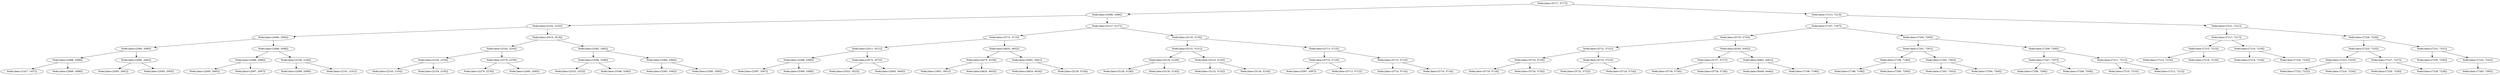 digraph G{
1161400910 [label="Node{data=[5717, 5717]}"]
1161400910 -> 583141353
583141353 [label="Node{data=[3386, 3386]}"]
583141353 -> 1693789869
1693789869 [label="Node{data=[2102, 2102]}"]
1693789869 -> 1648886085
1648886085 [label="Node{data=[2094, 2094]}"]
1648886085 -> 1802126496
1802126496 [label="Node{data=[2090, 2090]}"]
1802126496 -> 1504045931
1504045931 [label="Node{data=[2088, 2088]}"]
1504045931 -> 350762676
350762676 [label="Node{data=[1437, 1437]}"]
1504045931 -> 914906949
914906949 [label="Node{data=[2089, 2089]}"]
1802126496 -> 259936880
259936880 [label="Node{data=[2092, 2092]}"]
259936880 -> 2037780039
2037780039 [label="Node{data=[2091, 2091]}"]
259936880 -> 746506827
746506827 [label="Node{data=[2093, 2093]}"]
1648886085 -> 1484311286
1484311286 [label="Node{data=[2098, 2098]}"]
1484311286 -> 636026459
636026459 [label="Node{data=[2096, 2096]}"]
636026459 -> 1814415511
1814415511 [label="Node{data=[2095, 2095]}"]
636026459 -> 919825354
919825354 [label="Node{data=[2097, 2097]}"]
1484311286 -> 677525660
677525660 [label="Node{data=[2100, 2100]}"]
677525660 -> 1243222509
1243222509 [label="Node{data=[2099, 2099]}"]
677525660 -> 146348361
146348361 [label="Node{data=[2101, 2101]}"]
1693789869 -> 630828719
630828719 [label="Node{data=[2516, 2516]}"]
630828719 -> 478594136
478594136 [label="Node{data=[2230, 2230]}"]
478594136 -> 101264220
101264220 [label="Node{data=[2104, 2104]}"]
101264220 -> 1186597253
1186597253 [label="Node{data=[2103, 2103]}"]
101264220 -> 775826219
775826219 [label="Node{data=[2105, 2105]}"]
478594136 -> 78683824
78683824 [label="Node{data=[2279, 2279]}"]
78683824 -> 1269569201
1269569201 [label="Node{data=[2276, 2276]}"]
78683824 -> 1565317216
1565317216 [label="Node{data=[2495, 2495]}"]
630828719 -> 41211793
41211793 [label="Node{data=[3382, 3382]}"]
41211793 -> 36805745
36805745 [label="Node{data=[3296, 3296]}"]
36805745 -> 696453912
696453912 [label="Node{data=[2523, 2523]}"]
36805745 -> 314005904
314005904 [label="Node{data=[3346, 3346]}"]
41211793 -> 911989768
911989768 [label="Node{data=[3384, 3384]}"]
911989768 -> 948374694
948374694 [label="Node{data=[3383, 3383]}"]
911989768 -> 158141285
158141285 [label="Node{data=[3385, 3385]}"]
583141353 -> 557758465
557758465 [label="Node{data=[5127, 5127]}"]
557758465 -> 1240304562
1240304562 [label="Node{data=[3715, 3715]}"]
1240304562 -> 1234127893
1234127893 [label="Node{data=[3511, 3511]}"]
1234127893 -> 676876386
676876386 [label="Node{data=[3388, 3388]}"]
676876386 -> 2096237528
2096237528 [label="Node{data=[3387, 3387]}"]
676876386 -> 1508360175
1508360175 [label="Node{data=[3389, 3389]}"]
1234127893 -> 1782300450
1782300450 [label="Node{data=[3572, 3572]}"]
1782300450 -> 9054535
9054535 [label="Node{data=[3523, 3523]}"]
1782300450 -> 1816809029
1816809029 [label="Node{data=[3645, 3645]}"]
1240304562 -> 137796836
137796836 [label="Node{data=[4632, 4632]}"]
137796836 -> 1061417071
1061417071 [label="Node{data=[4279, 4279]}"]
1061417071 -> 1859270353
1859270353 [label="Node{data=[3951, 3951]}"]
1061417071 -> 1356100904
1356100904 [label="Node{data=[4625, 4625]}"]
137796836 -> 1824064106
1824064106 [label="Node{data=[5061, 5061]}"]
1824064106 -> 1289307930
1289307930 [label="Node{data=[4924, 4924]}"]
1824064106 -> 868386030
868386030 [label="Node{data=[5126, 5126]}"]
557758465 -> 1087167115
1087167115 [label="Node{data=[5135, 5135]}"]
1087167115 -> 1690450602
1690450602 [label="Node{data=[5131, 5131]}"]
1690450602 -> 1646608575
1646608575 [label="Node{data=[5129, 5129]}"]
1646608575 -> 1164402145
1164402145 [label="Node{data=[5128, 5128]}"]
1646608575 -> 1675222852
1675222852 [label="Node{data=[5130, 5130]}"]
1690450602 -> 381398783
381398783 [label="Node{data=[5133, 5133]}"]
381398783 -> 1590899759
1590899759 [label="Node{data=[5132, 5132]}"]
381398783 -> 564453953
564453953 [label="Node{data=[5134, 5134]}"]
1087167115 -> 204090062
204090062 [label="Node{data=[5713, 5713]}"]
204090062 -> 1194176994
1194176994 [label="Node{data=[5710, 5710]}"]
1194176994 -> 10000228
10000228 [label="Node{data=[5587, 5587]}"]
1194176994 -> 111725532
111725532 [label="Node{data=[5712, 5712]}"]
204090062 -> 1535770013
1535770013 [label="Node{data=[5715, 5715]}"]
1535770013 -> 1904338351
1904338351 [label="Node{data=[5714, 5714]}"]
1535770013 -> 895909708
895909708 [label="Node{data=[5716, 5716]}"]
1161400910 -> 1968223255
1968223255 [label="Node{data=[7213, 7213]}"]
1968223255 -> 1637993013
1637993013 [label="Node{data=[7197, 7197]}"]
1637993013 -> 527689523
527689523 [label="Node{data=[5725, 5725]}"]
527689523 -> 426342286
426342286 [label="Node{data=[5721, 5721]}"]
426342286 -> 1768523960
1768523960 [label="Node{data=[5719, 5719]}"]
1768523960 -> 108398530
108398530 [label="Node{data=[5718, 5718]}"]
1768523960 -> 104608320
104608320 [label="Node{data=[5720, 5720]}"]
426342286 -> 1421598734
1421598734 [label="Node{data=[5723, 5723]}"]
1421598734 -> 1899138665
1899138665 [label="Node{data=[5722, 5722]}"]
1421598734 -> 1204604826
1204604826 [label="Node{data=[5724, 5724]}"]
527689523 -> 545610513
545610513 [label="Node{data=[6302, 6302]}"]
545610513 -> 733308063
733308063 [label="Node{data=[5727, 5727]}"]
733308063 -> 1318184518
1318184518 [label="Node{data=[5726, 5726]}"]
733308063 -> 1862287377
1862287377 [label="Node{data=[5728, 5728]}"]
545610513 -> 1708639027
1708639027 [label="Node{data=[6461, 6461]}"]
1708639027 -> 1707528842
1707528842 [label="Node{data=[6446, 6446]}"]
1708639027 -> 614771618
614771618 [label="Node{data=[7196, 7196]}"]
1637993013 -> 1237940207
1237940207 [label="Node{data=[7205, 7205]}"]
1237940207 -> 308083646
308083646 [label="Node{data=[7201, 7201]}"]
308083646 -> 1096628733
1096628733 [label="Node{data=[7199, 7199]}"]
1096628733 -> 1076192207
1076192207 [label="Node{data=[7198, 7198]}"]
1096628733 -> 1120997931
1120997931 [label="Node{data=[7200, 7200]}"]
308083646 -> 925204676
925204676 [label="Node{data=[7203, 7203]}"]
925204676 -> 530568460
530568460 [label="Node{data=[7202, 7202]}"]
925204676 -> 1959781931
1959781931 [label="Node{data=[7204, 7204]}"]
1237940207 -> 1053160147
1053160147 [label="Node{data=[7209, 7209]}"]
1053160147 -> 628975215
628975215 [label="Node{data=[7207, 7207]}"]
628975215 -> 1143726201
1143726201 [label="Node{data=[7206, 7206]}"]
628975215 -> 1331603561
1331603561 [label="Node{data=[7208, 7208]}"]
1053160147 -> 1587316795
1587316795 [label="Node{data=[7211, 7211]}"]
1587316795 -> 270324633
270324633 [label="Node{data=[7210, 7210]}"]
1587316795 -> 187679179
187679179 [label="Node{data=[7212, 7212]}"]
1968223255 -> 822619431
822619431 [label="Node{data=[7221, 7221]}"]
822619431 -> 191870573
191870573 [label="Node{data=[7217, 7217]}"]
191870573 -> 2107190402
2107190402 [label="Node{data=[7215, 7215]}"]
2107190402 -> 139303779
139303779 [label="Node{data=[7214, 7214]}"]
2107190402 -> 2027748952
2027748952 [label="Node{data=[7216, 7216]}"]
191870573 -> 242676720
242676720 [label="Node{data=[7219, 7219]}"]
242676720 -> 977220480
977220480 [label="Node{data=[7218, 7218]}"]
242676720 -> 1582117159
1582117159 [label="Node{data=[7220, 7220]}"]
822619431 -> 1107045000
1107045000 [label="Node{data=[7229, 7229]}"]
1107045000 -> 2024581172
2024581172 [label="Node{data=[7225, 7225]}"]
2024581172 -> 994850706
994850706 [label="Node{data=[7223, 7223]}"]
994850706 -> 213908949
213908949 [label="Node{data=[7222, 7222]}"]
994850706 -> 741818016
741818016 [label="Node{data=[7224, 7224]}"]
2024581172 -> 835182106
835182106 [label="Node{data=[7227, 7227]}"]
835182106 -> 1802342167
1802342167 [label="Node{data=[7226, 7226]}"]
835182106 -> 416253690
416253690 [label="Node{data=[7228, 7228]}"]
1107045000 -> 228092285
228092285 [label="Node{data=[7231, 7231]}"]
228092285 -> 44061146
44061146 [label="Node{data=[7230, 7230]}"]
228092285 -> 95581102
95581102 [label="Node{data=[7232, 7232]}"]
95581102 -> 1638849972
1638849972 [label="Node{data=[7265, 7265]}"]
}